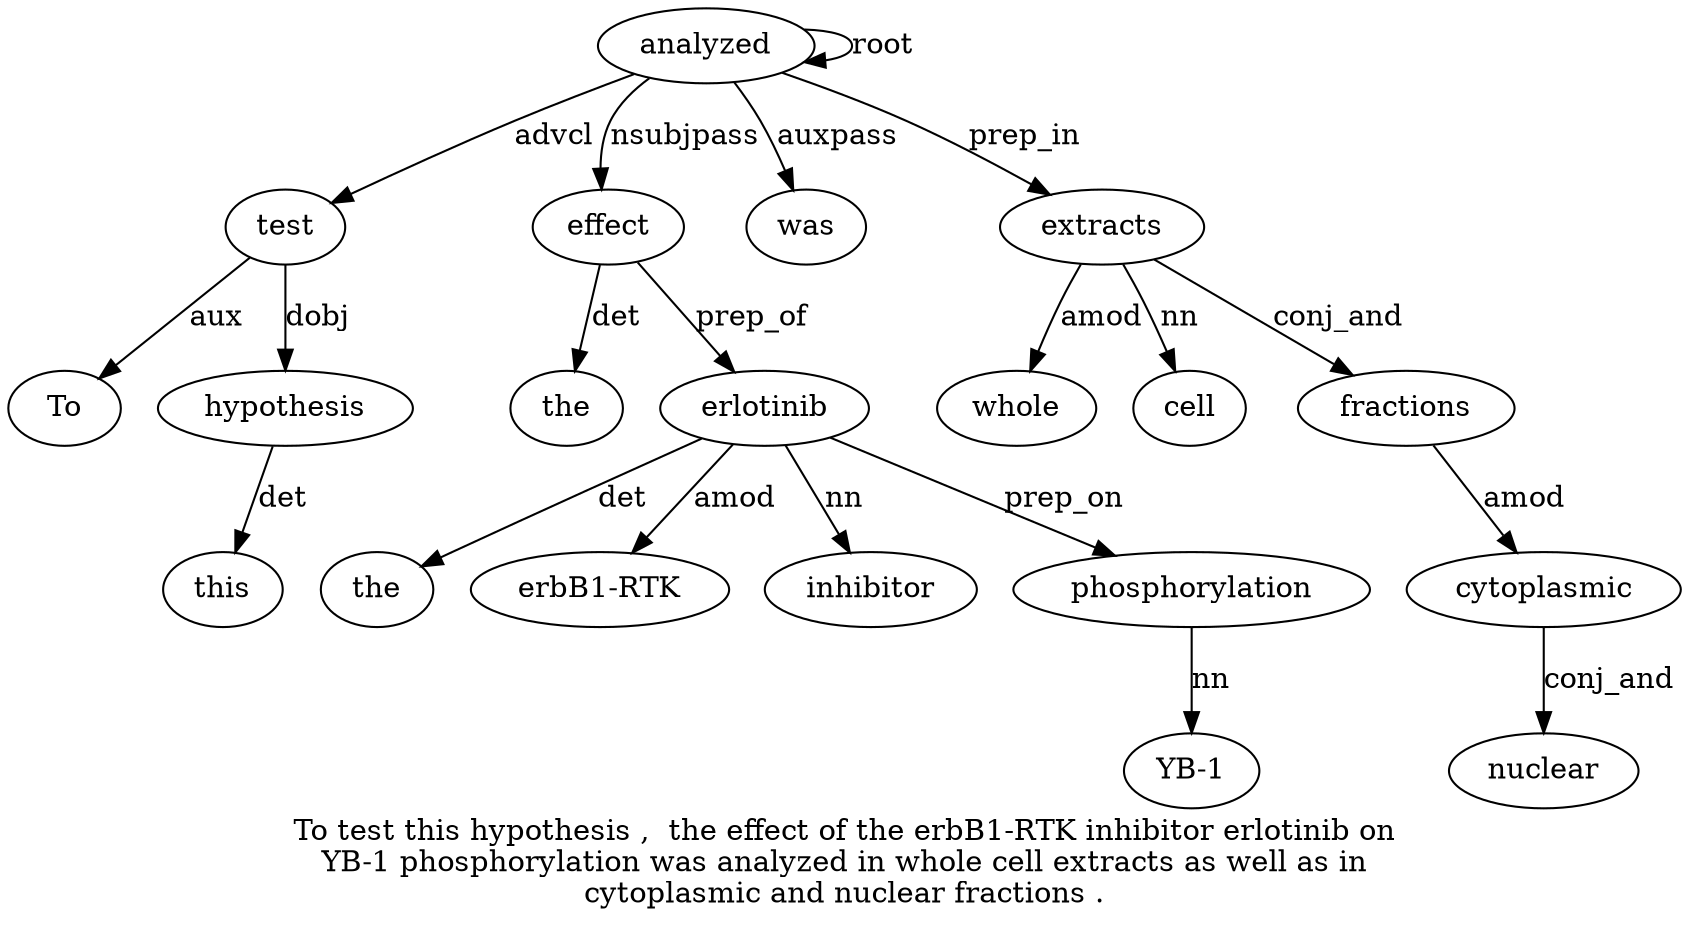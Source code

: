 digraph "To test this hypothesis ,  the effect of the erbB1-RTK inhibitor erlotinib on YB-1 phosphorylation was analyzed in whole cell extracts as well as in cytoplasmic and nuclear fractions ." {
label="To test this hypothesis ,  the effect of the erbB1-RTK inhibitor erlotinib on
YB-1 phosphorylation was analyzed in whole cell extracts as well as in
cytoplasmic and nuclear fractions .";
test2 [style=filled, fillcolor=white, label=test];
To1 [style=filled, fillcolor=white, label=To];
test2 -> To1  [label=aux];
analyzed17 [style=filled, fillcolor=white, label=analyzed];
analyzed17 -> test2  [label=advcl];
hypothesis4 [style=filled, fillcolor=white, label=hypothesis];
this3 [style=filled, fillcolor=white, label=this];
hypothesis4 -> this3  [label=det];
test2 -> hypothesis4  [label=dobj];
effect7 [style=filled, fillcolor=white, label=effect];
the6 [style=filled, fillcolor=white, label=the];
effect7 -> the6  [label=det];
analyzed17 -> effect7  [label=nsubjpass];
erlotinib12 [style=filled, fillcolor=white, label=erlotinib];
the9 [style=filled, fillcolor=white, label=the];
erlotinib12 -> the9  [label=det];
"erbB1-RTK0" [style=filled, fillcolor=white, label="erbB1-RTK"];
erlotinib12 -> "erbB1-RTK0"  [label=amod];
inhibitor11 [style=filled, fillcolor=white, label=inhibitor];
erlotinib12 -> inhibitor11  [label=nn];
effect7 -> erlotinib12  [label=prep_of];
phosphorylation15 [style=filled, fillcolor=white, label=phosphorylation];
"YB-14" [style=filled, fillcolor=white, label="YB-1"];
phosphorylation15 -> "YB-14"  [label=nn];
erlotinib12 -> phosphorylation15  [label=prep_on];
was16 [style=filled, fillcolor=white, label=was];
analyzed17 -> was16  [label=auxpass];
analyzed17 -> analyzed17  [label=root];
extracts21 [style=filled, fillcolor=white, label=extracts];
whole19 [style=filled, fillcolor=white, label=whole];
extracts21 -> whole19  [label=amod];
cell20 [style=filled, fillcolor=white, label=cell];
extracts21 -> cell20  [label=nn];
analyzed17 -> extracts21  [label=prep_in];
fractions29 [style=filled, fillcolor=white, label=fractions];
cytoplasmic26 [style=filled, fillcolor=white, label=cytoplasmic];
fractions29 -> cytoplasmic26  [label=amod];
nuclear28 [style=filled, fillcolor=white, label=nuclear];
cytoplasmic26 -> nuclear28  [label=conj_and];
extracts21 -> fractions29  [label=conj_and];
}
